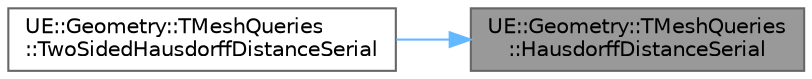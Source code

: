 digraph "UE::Geometry::TMeshQueries::HausdorffDistanceSerial"
{
 // INTERACTIVE_SVG=YES
 // LATEX_PDF_SIZE
  bgcolor="transparent";
  edge [fontname=Helvetica,fontsize=10,labelfontname=Helvetica,labelfontsize=10];
  node [fontname=Helvetica,fontsize=10,shape=box,height=0.2,width=0.4];
  rankdir="RL";
  Node1 [id="Node000001",label="UE::Geometry::TMeshQueries\l::HausdorffDistanceSerial",height=0.2,width=0.4,color="gray40", fillcolor="grey60", style="filled", fontcolor="black",tooltip="Compute all distances in serial, then a serial raw loop to find max."];
  Node1 -> Node2 [id="edge1_Node000001_Node000002",dir="back",color="steelblue1",style="solid",tooltip=" "];
  Node2 [id="Node000002",label="UE::Geometry::TMeshQueries\l::TwoSidedHausdorffDistanceSerial",height=0.2,width=0.4,color="grey40", fillcolor="white", style="filled",URL="$dd/d39/classUE_1_1Geometry_1_1TMeshQueries.html#aa742e30351374c0b9721fd388ecff6d4",tooltip=" "];
}
